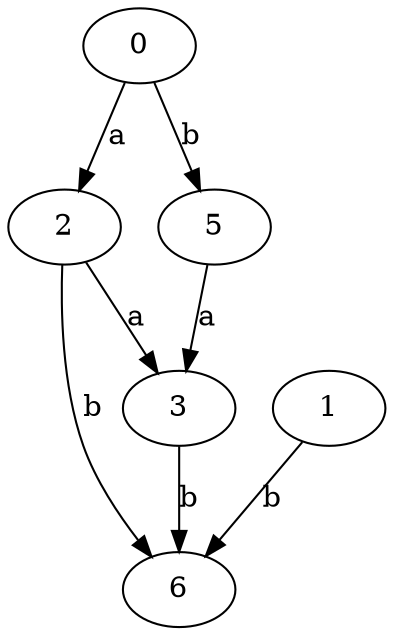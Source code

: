 strict digraph  {
0;
2;
1;
3;
5;
6;
0 -> 2  [label=a];
0 -> 5  [label=b];
2 -> 3  [label=a];
2 -> 6  [label=b];
1 -> 6  [label=b];
3 -> 6  [label=b];
5 -> 3  [label=a];
}
